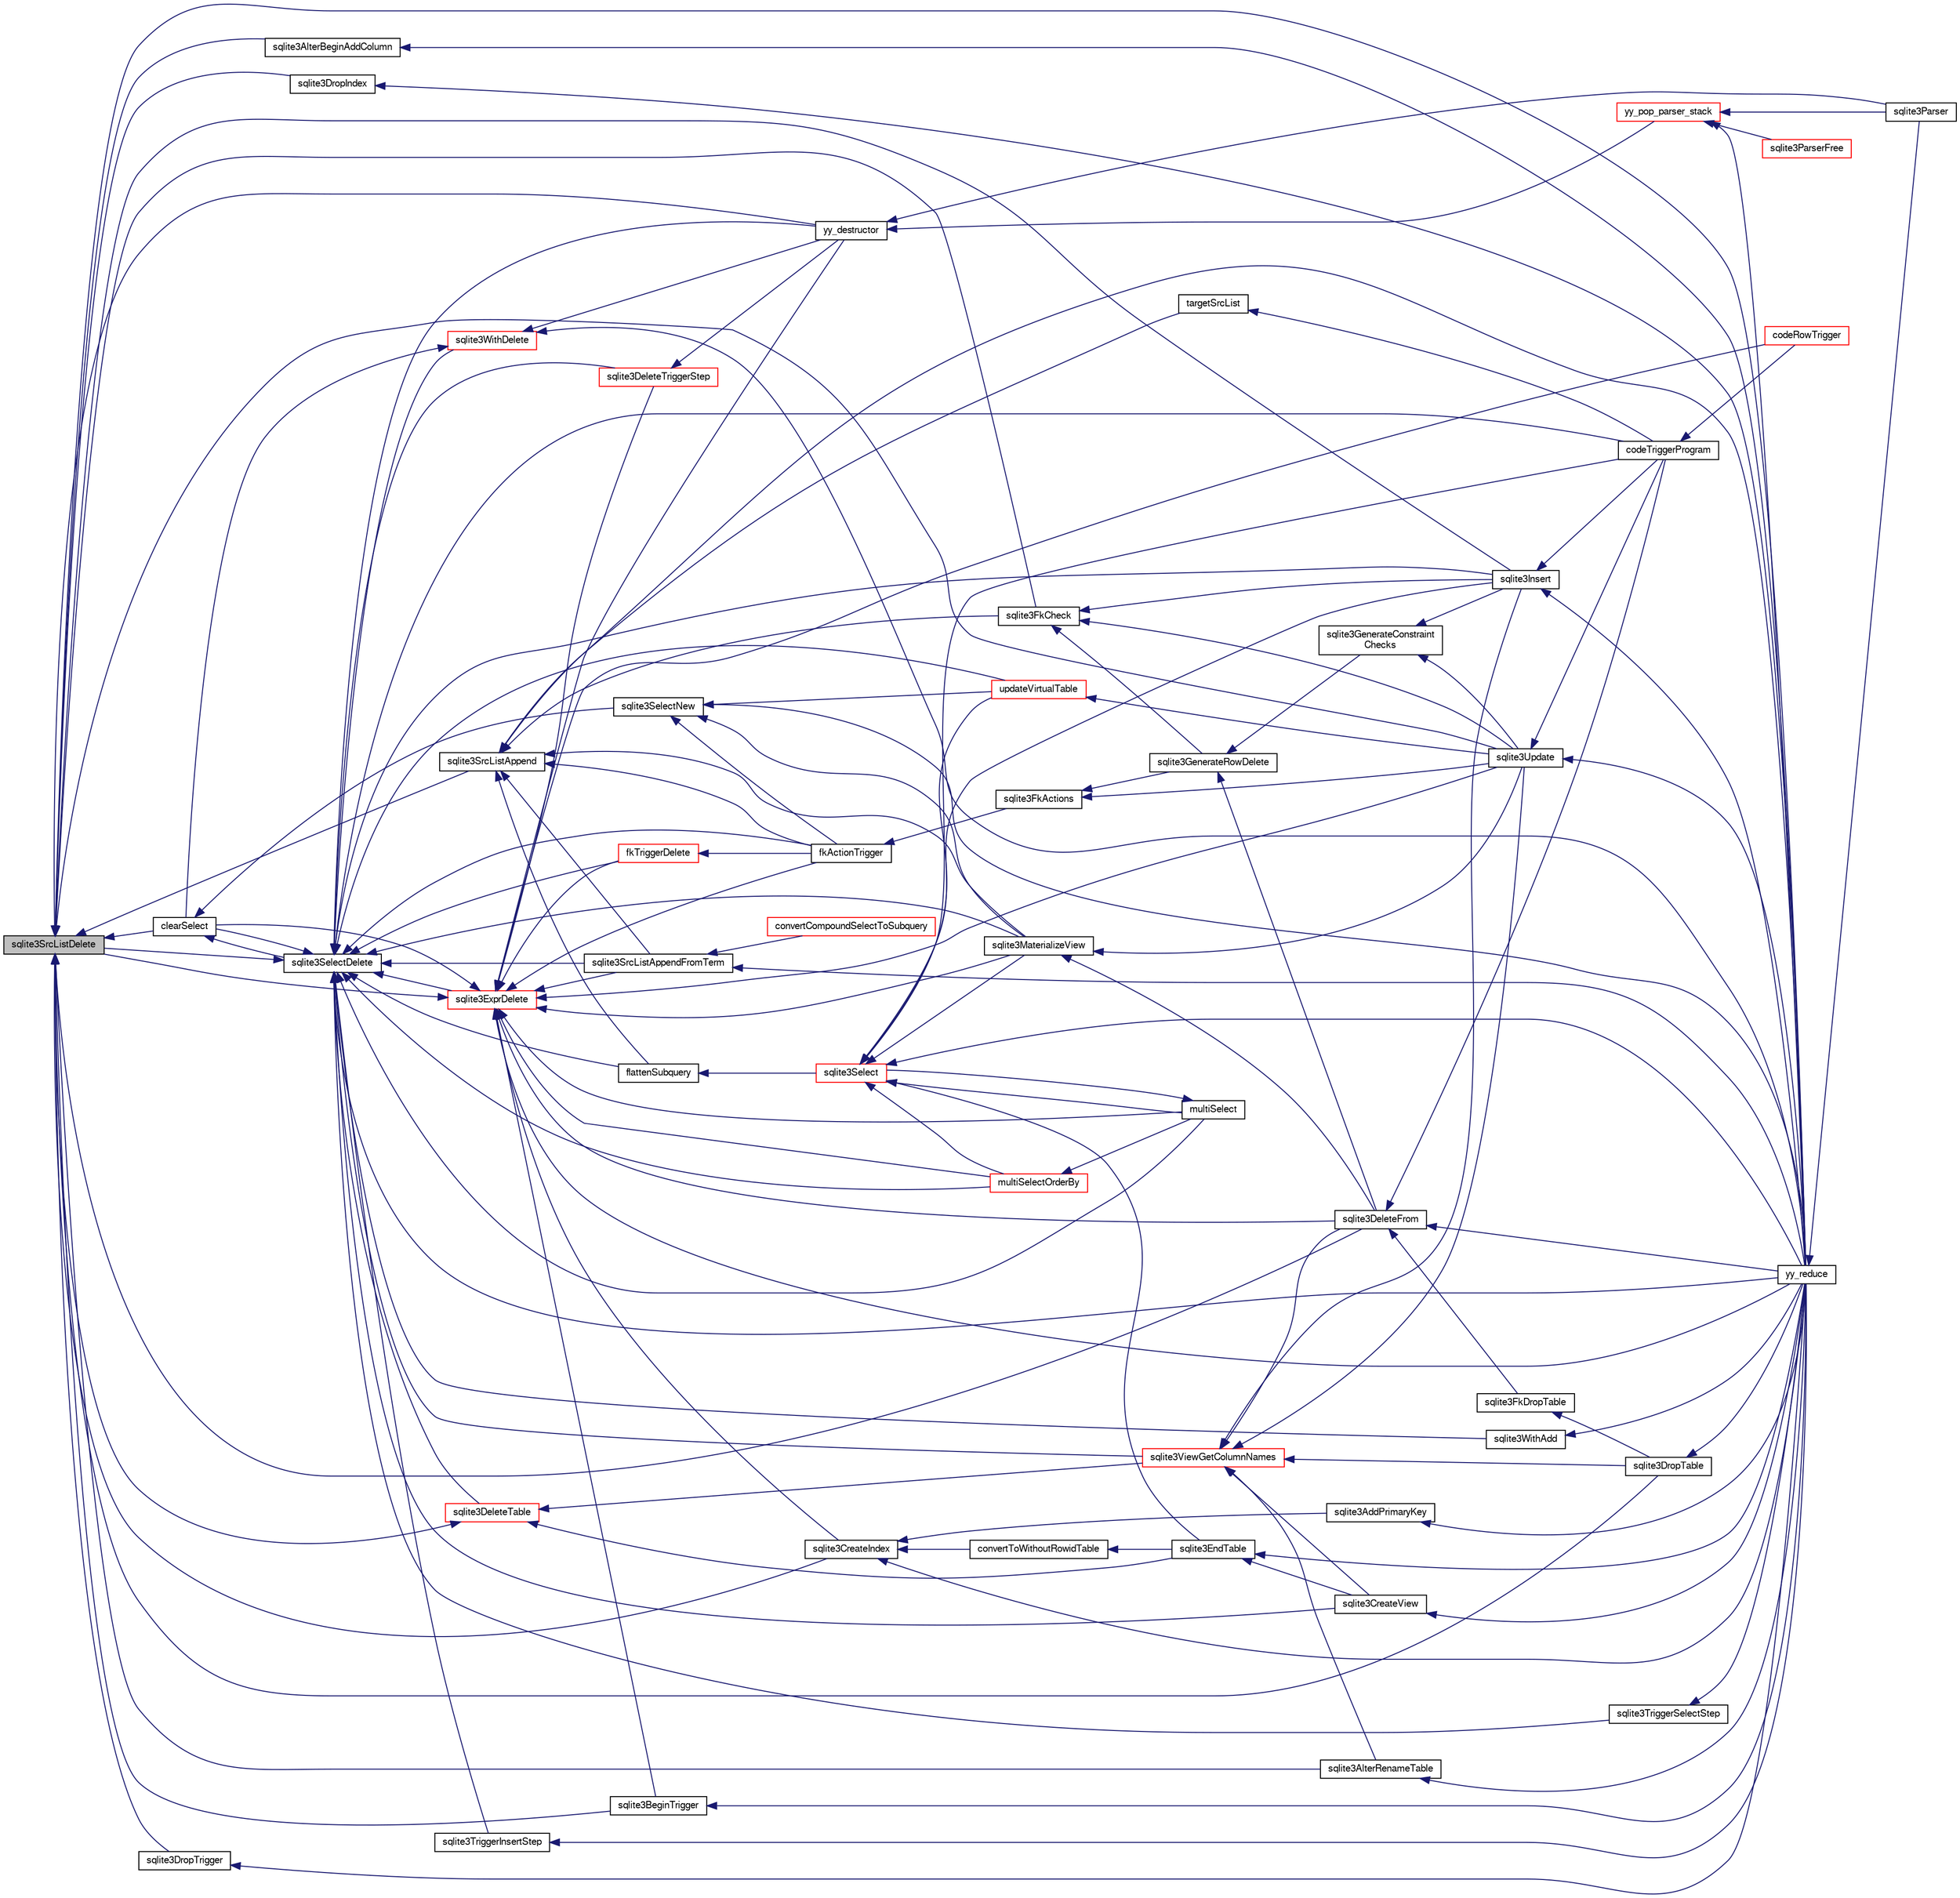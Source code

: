 digraph "sqlite3SrcListDelete"
{
  edge [fontname="FreeSans",fontsize="10",labelfontname="FreeSans",labelfontsize="10"];
  node [fontname="FreeSans",fontsize="10",shape=record];
  rankdir="LR";
  Node705761 [label="sqlite3SrcListDelete",height=0.2,width=0.4,color="black", fillcolor="grey75", style="filled", fontcolor="black"];
  Node705761 -> Node705762 [dir="back",color="midnightblue",fontsize="10",style="solid",fontname="FreeSans"];
  Node705762 [label="sqlite3AlterRenameTable",height=0.2,width=0.4,color="black", fillcolor="white", style="filled",URL="$sqlite3_8c.html#aa5cfdb507ff74e559f2efb0318c96d2c"];
  Node705762 -> Node705763 [dir="back",color="midnightblue",fontsize="10",style="solid",fontname="FreeSans"];
  Node705763 [label="yy_reduce",height=0.2,width=0.4,color="black", fillcolor="white", style="filled",URL="$sqlite3_8c.html#a7c419a9b25711c666a9a2449ef377f14"];
  Node705763 -> Node705764 [dir="back",color="midnightblue",fontsize="10",style="solid",fontname="FreeSans"];
  Node705764 [label="sqlite3Parser",height=0.2,width=0.4,color="black", fillcolor="white", style="filled",URL="$sqlite3_8c.html#a0327d71a5fabe0b6a343d78a2602e72a"];
  Node705761 -> Node705765 [dir="back",color="midnightblue",fontsize="10",style="solid",fontname="FreeSans"];
  Node705765 [label="sqlite3AlterBeginAddColumn",height=0.2,width=0.4,color="black", fillcolor="white", style="filled",URL="$sqlite3_8c.html#a884f7bc342f8753d938ae1f1b9157d2d"];
  Node705765 -> Node705763 [dir="back",color="midnightblue",fontsize="10",style="solid",fontname="FreeSans"];
  Node705761 -> Node705766 [dir="back",color="midnightblue",fontsize="10",style="solid",fontname="FreeSans"];
  Node705766 [label="sqlite3DropTable",height=0.2,width=0.4,color="black", fillcolor="white", style="filled",URL="$sqlite3_8c.html#a5534f77364b5568783c0e50db3c9defb"];
  Node705766 -> Node705763 [dir="back",color="midnightblue",fontsize="10",style="solid",fontname="FreeSans"];
  Node705761 -> Node705767 [dir="back",color="midnightblue",fontsize="10",style="solid",fontname="FreeSans"];
  Node705767 [label="sqlite3CreateIndex",height=0.2,width=0.4,color="black", fillcolor="white", style="filled",URL="$sqlite3_8c.html#a8dbe5e590ab6c58a8c45f34f7c81e825"];
  Node705767 -> Node705768 [dir="back",color="midnightblue",fontsize="10",style="solid",fontname="FreeSans"];
  Node705768 [label="sqlite3AddPrimaryKey",height=0.2,width=0.4,color="black", fillcolor="white", style="filled",URL="$sqlite3_8c.html#af2b0672c3379d2a7d927d210ae0ade62"];
  Node705768 -> Node705763 [dir="back",color="midnightblue",fontsize="10",style="solid",fontname="FreeSans"];
  Node705767 -> Node705769 [dir="back",color="midnightblue",fontsize="10",style="solid",fontname="FreeSans"];
  Node705769 [label="convertToWithoutRowidTable",height=0.2,width=0.4,color="black", fillcolor="white", style="filled",URL="$sqlite3_8c.html#a0d41effc4e4a0ba740429a08f6747313"];
  Node705769 -> Node705770 [dir="back",color="midnightblue",fontsize="10",style="solid",fontname="FreeSans"];
  Node705770 [label="sqlite3EndTable",height=0.2,width=0.4,color="black", fillcolor="white", style="filled",URL="$sqlite3_8c.html#a7b5f2c66c0f0b6f819d970ca389768b0"];
  Node705770 -> Node705771 [dir="back",color="midnightblue",fontsize="10",style="solid",fontname="FreeSans"];
  Node705771 [label="sqlite3CreateView",height=0.2,width=0.4,color="black", fillcolor="white", style="filled",URL="$sqlite3_8c.html#a9d85cb00ff71dee5cd9a019503a6982e"];
  Node705771 -> Node705763 [dir="back",color="midnightblue",fontsize="10",style="solid",fontname="FreeSans"];
  Node705770 -> Node705763 [dir="back",color="midnightblue",fontsize="10",style="solid",fontname="FreeSans"];
  Node705767 -> Node705763 [dir="back",color="midnightblue",fontsize="10",style="solid",fontname="FreeSans"];
  Node705761 -> Node705772 [dir="back",color="midnightblue",fontsize="10",style="solid",fontname="FreeSans"];
  Node705772 [label="sqlite3DropIndex",height=0.2,width=0.4,color="black", fillcolor="white", style="filled",URL="$sqlite3_8c.html#a3ffd2536f34a0cf6d427710b06b71e83"];
  Node705772 -> Node705763 [dir="back",color="midnightblue",fontsize="10",style="solid",fontname="FreeSans"];
  Node705761 -> Node705773 [dir="back",color="midnightblue",fontsize="10",style="solid",fontname="FreeSans"];
  Node705773 [label="sqlite3SrcListAppend",height=0.2,width=0.4,color="black", fillcolor="white", style="filled",URL="$sqlite3_8c.html#a2d72a77bc508ef9a3e4a7f9af34d4fce"];
  Node705773 -> Node705774 [dir="back",color="midnightblue",fontsize="10",style="solid",fontname="FreeSans"];
  Node705774 [label="sqlite3SrcListAppendFromTerm",height=0.2,width=0.4,color="black", fillcolor="white", style="filled",URL="$sqlite3_8c.html#ac5a48dfc8b87c7d09fa9928e1cbda9bf"];
  Node705774 -> Node705775 [dir="back",color="midnightblue",fontsize="10",style="solid",fontname="FreeSans"];
  Node705775 [label="convertCompoundSelectToSubquery",height=0.2,width=0.4,color="red", fillcolor="white", style="filled",URL="$sqlite3_8c.html#a81a588e62b98e8445d4540bbbc30e10a"];
  Node705774 -> Node705763 [dir="back",color="midnightblue",fontsize="10",style="solid",fontname="FreeSans"];
  Node705773 -> Node705849 [dir="back",color="midnightblue",fontsize="10",style="solid",fontname="FreeSans"];
  Node705849 [label="sqlite3MaterializeView",height=0.2,width=0.4,color="black", fillcolor="white", style="filled",URL="$sqlite3_8c.html#a4557984b0b75f998fb0c3f231c9b1def"];
  Node705849 -> Node705788 [dir="back",color="midnightblue",fontsize="10",style="solid",fontname="FreeSans"];
  Node705788 [label="sqlite3DeleteFrom",height=0.2,width=0.4,color="black", fillcolor="white", style="filled",URL="$sqlite3_8c.html#ab9b4b45349188b49eabb23f94608a091"];
  Node705788 -> Node705789 [dir="back",color="midnightblue",fontsize="10",style="solid",fontname="FreeSans"];
  Node705789 [label="sqlite3FkDropTable",height=0.2,width=0.4,color="black", fillcolor="white", style="filled",URL="$sqlite3_8c.html#a1218c6fc74e89152ceaa4760e82f5ef9"];
  Node705789 -> Node705766 [dir="back",color="midnightblue",fontsize="10",style="solid",fontname="FreeSans"];
  Node705788 -> Node705790 [dir="back",color="midnightblue",fontsize="10",style="solid",fontname="FreeSans"];
  Node705790 [label="codeTriggerProgram",height=0.2,width=0.4,color="black", fillcolor="white", style="filled",URL="$sqlite3_8c.html#a120801f59d9281d201d2ff4b2606836e"];
  Node705790 -> Node705791 [dir="back",color="midnightblue",fontsize="10",style="solid",fontname="FreeSans"];
  Node705791 [label="codeRowTrigger",height=0.2,width=0.4,color="red", fillcolor="white", style="filled",URL="$sqlite3_8c.html#a463cea5aaaf388b560b206570a0022fc"];
  Node705788 -> Node705763 [dir="back",color="midnightblue",fontsize="10",style="solid",fontname="FreeSans"];
  Node705849 -> Node705798 [dir="back",color="midnightblue",fontsize="10",style="solid",fontname="FreeSans"];
  Node705798 [label="sqlite3Update",height=0.2,width=0.4,color="black", fillcolor="white", style="filled",URL="$sqlite3_8c.html#ac5aa67c46e8cc8174566fabe6809fafa"];
  Node705798 -> Node705790 [dir="back",color="midnightblue",fontsize="10",style="solid",fontname="FreeSans"];
  Node705798 -> Node705763 [dir="back",color="midnightblue",fontsize="10",style="solid",fontname="FreeSans"];
  Node705773 -> Node705802 [dir="back",color="midnightblue",fontsize="10",style="solid",fontname="FreeSans"];
  Node705802 [label="sqlite3FkCheck",height=0.2,width=0.4,color="black", fillcolor="white", style="filled",URL="$sqlite3_8c.html#aa38fb76c7d6f48f19772877a41703b92"];
  Node705802 -> Node705795 [dir="back",color="midnightblue",fontsize="10",style="solid",fontname="FreeSans"];
  Node705795 [label="sqlite3GenerateRowDelete",height=0.2,width=0.4,color="black", fillcolor="white", style="filled",URL="$sqlite3_8c.html#a2c76cbf3027fc18fdbb8cb4cd96b77d9"];
  Node705795 -> Node705788 [dir="back",color="midnightblue",fontsize="10",style="solid",fontname="FreeSans"];
  Node705795 -> Node705796 [dir="back",color="midnightblue",fontsize="10",style="solid",fontname="FreeSans"];
  Node705796 [label="sqlite3GenerateConstraint\lChecks",height=0.2,width=0.4,color="black", fillcolor="white", style="filled",URL="$sqlite3_8c.html#aef639c1e6a0c0a67ca6e7690ad931bd2"];
  Node705796 -> Node705797 [dir="back",color="midnightblue",fontsize="10",style="solid",fontname="FreeSans"];
  Node705797 [label="sqlite3Insert",height=0.2,width=0.4,color="black", fillcolor="white", style="filled",URL="$sqlite3_8c.html#a5b17c9c2000bae6bdff8e6be48d7dc2b"];
  Node705797 -> Node705790 [dir="back",color="midnightblue",fontsize="10",style="solid",fontname="FreeSans"];
  Node705797 -> Node705763 [dir="back",color="midnightblue",fontsize="10",style="solid",fontname="FreeSans"];
  Node705796 -> Node705798 [dir="back",color="midnightblue",fontsize="10",style="solid",fontname="FreeSans"];
  Node705802 -> Node705797 [dir="back",color="midnightblue",fontsize="10",style="solid",fontname="FreeSans"];
  Node705802 -> Node705798 [dir="back",color="midnightblue",fontsize="10",style="solid",fontname="FreeSans"];
  Node705773 -> Node705851 [dir="back",color="midnightblue",fontsize="10",style="solid",fontname="FreeSans"];
  Node705851 [label="fkActionTrigger",height=0.2,width=0.4,color="black", fillcolor="white", style="filled",URL="$sqlite3_8c.html#a45d66e3277860bacad58eb6296680c8e"];
  Node705851 -> Node705794 [dir="back",color="midnightblue",fontsize="10",style="solid",fontname="FreeSans"];
  Node705794 [label="sqlite3FkActions",height=0.2,width=0.4,color="black", fillcolor="white", style="filled",URL="$sqlite3_8c.html#a39159bd1623724946c22355ba7f3ef90"];
  Node705794 -> Node705795 [dir="back",color="midnightblue",fontsize="10",style="solid",fontname="FreeSans"];
  Node705794 -> Node705798 [dir="back",color="midnightblue",fontsize="10",style="solid",fontname="FreeSans"];
  Node705773 -> Node705852 [dir="back",color="midnightblue",fontsize="10",style="solid",fontname="FreeSans"];
  Node705852 [label="flattenSubquery",height=0.2,width=0.4,color="black", fillcolor="white", style="filled",URL="$sqlite3_8c.html#aa7dcde293e634ad09c4d76c16a640491"];
  Node705852 -> Node705808 [dir="back",color="midnightblue",fontsize="10",style="solid",fontname="FreeSans"];
  Node705808 [label="sqlite3Select",height=0.2,width=0.4,color="red", fillcolor="white", style="filled",URL="$sqlite3_8c.html#a2465ee8c956209ba4b272477b7c21a45"];
  Node705808 -> Node705770 [dir="back",color="midnightblue",fontsize="10",style="solid",fontname="FreeSans"];
  Node705808 -> Node705849 [dir="back",color="midnightblue",fontsize="10",style="solid",fontname="FreeSans"];
  Node705808 -> Node705797 [dir="back",color="midnightblue",fontsize="10",style="solid",fontname="FreeSans"];
  Node705808 -> Node705832 [dir="back",color="midnightblue",fontsize="10",style="solid",fontname="FreeSans"];
  Node705832 [label="multiSelect",height=0.2,width=0.4,color="black", fillcolor="white", style="filled",URL="$sqlite3_8c.html#a6456c61f3d9b2389738753cedfa24fa7"];
  Node705832 -> Node705808 [dir="back",color="midnightblue",fontsize="10",style="solid",fontname="FreeSans"];
  Node705808 -> Node705833 [dir="back",color="midnightblue",fontsize="10",style="solid",fontname="FreeSans"];
  Node705833 [label="multiSelectOrderBy",height=0.2,width=0.4,color="red", fillcolor="white", style="filled",URL="$sqlite3_8c.html#afcdb8488c6f4dfdadaf9f04bca35b808"];
  Node705833 -> Node705832 [dir="back",color="midnightblue",fontsize="10",style="solid",fontname="FreeSans"];
  Node705808 -> Node705790 [dir="back",color="midnightblue",fontsize="10",style="solid",fontname="FreeSans"];
  Node705808 -> Node705850 [dir="back",color="midnightblue",fontsize="10",style="solid",fontname="FreeSans"];
  Node705850 [label="updateVirtualTable",height=0.2,width=0.4,color="red", fillcolor="white", style="filled",URL="$sqlite3_8c.html#a740220531db9293c39a2cdd7da3f74e1"];
  Node705850 -> Node705798 [dir="back",color="midnightblue",fontsize="10",style="solid",fontname="FreeSans"];
  Node705808 -> Node705763 [dir="back",color="midnightblue",fontsize="10",style="solid",fontname="FreeSans"];
  Node705773 -> Node705853 [dir="back",color="midnightblue",fontsize="10",style="solid",fontname="FreeSans"];
  Node705853 [label="targetSrcList",height=0.2,width=0.4,color="black", fillcolor="white", style="filled",URL="$sqlite3_8c.html#ac6d5dbd67ce267b4bbee4c03f050ef69"];
  Node705853 -> Node705790 [dir="back",color="midnightblue",fontsize="10",style="solid",fontname="FreeSans"];
  Node705773 -> Node705763 [dir="back",color="midnightblue",fontsize="10",style="solid",fontname="FreeSans"];
  Node705761 -> Node705788 [dir="back",color="midnightblue",fontsize="10",style="solid",fontname="FreeSans"];
  Node705761 -> Node705802 [dir="back",color="midnightblue",fontsize="10",style="solid",fontname="FreeSans"];
  Node705761 -> Node705797 [dir="back",color="midnightblue",fontsize="10",style="solid",fontname="FreeSans"];
  Node705761 -> Node705854 [dir="back",color="midnightblue",fontsize="10",style="solid",fontname="FreeSans"];
  Node705854 [label="clearSelect",height=0.2,width=0.4,color="black", fillcolor="white", style="filled",URL="$sqlite3_8c.html#ac083bac4f2f02c26aa02fc24ca8c2dd9"];
  Node705854 -> Node705855 [dir="back",color="midnightblue",fontsize="10",style="solid",fontname="FreeSans"];
  Node705855 [label="sqlite3SelectNew",height=0.2,width=0.4,color="black", fillcolor="white", style="filled",URL="$sqlite3_8c.html#af637faf2f42e6ac5b93c317ed350252c"];
  Node705855 -> Node705849 [dir="back",color="midnightblue",fontsize="10",style="solid",fontname="FreeSans"];
  Node705855 -> Node705851 [dir="back",color="midnightblue",fontsize="10",style="solid",fontname="FreeSans"];
  Node705855 -> Node705850 [dir="back",color="midnightblue",fontsize="10",style="solid",fontname="FreeSans"];
  Node705855 -> Node705763 [dir="back",color="midnightblue",fontsize="10",style="solid",fontname="FreeSans"];
  Node705854 -> Node705856 [dir="back",color="midnightblue",fontsize="10",style="solid",fontname="FreeSans"];
  Node705856 [label="sqlite3SelectDelete",height=0.2,width=0.4,color="black", fillcolor="white", style="filled",URL="$sqlite3_8c.html#a0f56959f0acac85496744f0d068854a0"];
  Node705856 -> Node705857 [dir="back",color="midnightblue",fontsize="10",style="solid",fontname="FreeSans"];
  Node705857 [label="sqlite3ExprDelete",height=0.2,width=0.4,color="red", fillcolor="white", style="filled",URL="$sqlite3_8c.html#ae4e21ab5918e0428fbaa9e615dceb309"];
  Node705857 -> Node705767 [dir="back",color="midnightblue",fontsize="10",style="solid",fontname="FreeSans"];
  Node705857 -> Node705761 [dir="back",color="midnightblue",fontsize="10",style="solid",fontname="FreeSans"];
  Node705857 -> Node705774 [dir="back",color="midnightblue",fontsize="10",style="solid",fontname="FreeSans"];
  Node705857 -> Node705849 [dir="back",color="midnightblue",fontsize="10",style="solid",fontname="FreeSans"];
  Node705857 -> Node705788 [dir="back",color="midnightblue",fontsize="10",style="solid",fontname="FreeSans"];
  Node705857 -> Node705995 [dir="back",color="midnightblue",fontsize="10",style="solid",fontname="FreeSans"];
  Node705995 [label="fkTriggerDelete",height=0.2,width=0.4,color="red", fillcolor="white", style="filled",URL="$sqlite3_8c.html#a45e39c07b1ac453fc3ee0d8779da2cc1"];
  Node705995 -> Node705851 [dir="back",color="midnightblue",fontsize="10",style="solid",fontname="FreeSans"];
  Node705857 -> Node705851 [dir="back",color="midnightblue",fontsize="10",style="solid",fontname="FreeSans"];
  Node705857 -> Node705854 [dir="back",color="midnightblue",fontsize="10",style="solid",fontname="FreeSans"];
  Node705857 -> Node705832 [dir="back",color="midnightblue",fontsize="10",style="solid",fontname="FreeSans"];
  Node705857 -> Node705833 [dir="back",color="midnightblue",fontsize="10",style="solid",fontname="FreeSans"];
  Node705857 -> Node706000 [dir="back",color="midnightblue",fontsize="10",style="solid",fontname="FreeSans"];
  Node706000 [label="sqlite3DeleteTriggerStep",height=0.2,width=0.4,color="red", fillcolor="white", style="filled",URL="$sqlite3_8c.html#a53f07c621cb9933a2287e26026abce8a"];
  Node706000 -> Node705989 [dir="back",color="midnightblue",fontsize="10",style="solid",fontname="FreeSans"];
  Node705989 [label="yy_destructor",height=0.2,width=0.4,color="black", fillcolor="white", style="filled",URL="$sqlite3_8c.html#afca0f0d2a9c0e0ca0625382394fa060e"];
  Node705989 -> Node705990 [dir="back",color="midnightblue",fontsize="10",style="solid",fontname="FreeSans"];
  Node705990 [label="yy_pop_parser_stack",height=0.2,width=0.4,color="red", fillcolor="white", style="filled",URL="$sqlite3_8c.html#aa142fdd91628fd550751c6ef4e29b603"];
  Node705990 -> Node705991 [dir="back",color="midnightblue",fontsize="10",style="solid",fontname="FreeSans"];
  Node705991 [label="sqlite3ParserFree",height=0.2,width=0.4,color="red", fillcolor="white", style="filled",URL="$sqlite3_8c.html#a75d41a16c8dff0547dcca208ff4d5d7d"];
  Node705990 -> Node705763 [dir="back",color="midnightblue",fontsize="10",style="solid",fontname="FreeSans"];
  Node705990 -> Node705764 [dir="back",color="midnightblue",fontsize="10",style="solid",fontname="FreeSans"];
  Node705989 -> Node705764 [dir="back",color="midnightblue",fontsize="10",style="solid",fontname="FreeSans"];
  Node705857 -> Node705913 [dir="back",color="midnightblue",fontsize="10",style="solid",fontname="FreeSans"];
  Node705913 [label="sqlite3BeginTrigger",height=0.2,width=0.4,color="black", fillcolor="white", style="filled",URL="$sqlite3_8c.html#ac20a731dbd52edec68a09962c7f39a4c"];
  Node705913 -> Node705763 [dir="back",color="midnightblue",fontsize="10",style="solid",fontname="FreeSans"];
  Node705857 -> Node705791 [dir="back",color="midnightblue",fontsize="10",style="solid",fontname="FreeSans"];
  Node705857 -> Node705798 [dir="back",color="midnightblue",fontsize="10",style="solid",fontname="FreeSans"];
  Node705857 -> Node705989 [dir="back",color="midnightblue",fontsize="10",style="solid",fontname="FreeSans"];
  Node705857 -> Node705763 [dir="back",color="midnightblue",fontsize="10",style="solid",fontname="FreeSans"];
  Node705856 -> Node705876 [dir="back",color="midnightblue",fontsize="10",style="solid",fontname="FreeSans"];
  Node705876 [label="sqlite3DeleteTable",height=0.2,width=0.4,color="red", fillcolor="white", style="filled",URL="$sqlite3_8c.html#a7fd3d507375a381a3807f92735318973"];
  Node705876 -> Node705770 [dir="back",color="midnightblue",fontsize="10",style="solid",fontname="FreeSans"];
  Node705876 -> Node705805 [dir="back",color="midnightblue",fontsize="10",style="solid",fontname="FreeSans"];
  Node705805 [label="sqlite3ViewGetColumnNames",height=0.2,width=0.4,color="red", fillcolor="white", style="filled",URL="$sqlite3_8c.html#aebc7cd8d9e2bd174ae0a60363d3f6ce8"];
  Node705805 -> Node705762 [dir="back",color="midnightblue",fontsize="10",style="solid",fontname="FreeSans"];
  Node705805 -> Node705771 [dir="back",color="midnightblue",fontsize="10",style="solid",fontname="FreeSans"];
  Node705805 -> Node705766 [dir="back",color="midnightblue",fontsize="10",style="solid",fontname="FreeSans"];
  Node705805 -> Node705788 [dir="back",color="midnightblue",fontsize="10",style="solid",fontname="FreeSans"];
  Node705805 -> Node705797 [dir="back",color="midnightblue",fontsize="10",style="solid",fontname="FreeSans"];
  Node705805 -> Node705798 [dir="back",color="midnightblue",fontsize="10",style="solid",fontname="FreeSans"];
  Node705876 -> Node705761 [dir="back",color="midnightblue",fontsize="10",style="solid",fontname="FreeSans"];
  Node705856 -> Node705771 [dir="back",color="midnightblue",fontsize="10",style="solid",fontname="FreeSans"];
  Node705856 -> Node705805 [dir="back",color="midnightblue",fontsize="10",style="solid",fontname="FreeSans"];
  Node705856 -> Node705761 [dir="back",color="midnightblue",fontsize="10",style="solid",fontname="FreeSans"];
  Node705856 -> Node705774 [dir="back",color="midnightblue",fontsize="10",style="solid",fontname="FreeSans"];
  Node705856 -> Node705987 [dir="back",color="midnightblue",fontsize="10",style="solid",fontname="FreeSans"];
  Node705987 [label="sqlite3WithAdd",height=0.2,width=0.4,color="black", fillcolor="white", style="filled",URL="$sqlite3_8c.html#ac0c00d03610249b6b093e9c595cf1d5f"];
  Node705987 -> Node705763 [dir="back",color="midnightblue",fontsize="10",style="solid",fontname="FreeSans"];
  Node705856 -> Node705988 [dir="back",color="midnightblue",fontsize="10",style="solid",fontname="FreeSans"];
  Node705988 [label="sqlite3WithDelete",height=0.2,width=0.4,color="red", fillcolor="white", style="filled",URL="$sqlite3_8c.html#a17d9ea3de76b5d740b422ea9b4fe3abb"];
  Node705988 -> Node705854 [dir="back",color="midnightblue",fontsize="10",style="solid",fontname="FreeSans"];
  Node705988 -> Node705989 [dir="back",color="midnightblue",fontsize="10",style="solid",fontname="FreeSans"];
  Node705988 -> Node705763 [dir="back",color="midnightblue",fontsize="10",style="solid",fontname="FreeSans"];
  Node705856 -> Node705849 [dir="back",color="midnightblue",fontsize="10",style="solid",fontname="FreeSans"];
  Node705856 -> Node705995 [dir="back",color="midnightblue",fontsize="10",style="solid",fontname="FreeSans"];
  Node705856 -> Node705851 [dir="back",color="midnightblue",fontsize="10",style="solid",fontname="FreeSans"];
  Node705856 -> Node705797 [dir="back",color="midnightblue",fontsize="10",style="solid",fontname="FreeSans"];
  Node705856 -> Node705854 [dir="back",color="midnightblue",fontsize="10",style="solid",fontname="FreeSans"];
  Node705856 -> Node705832 [dir="back",color="midnightblue",fontsize="10",style="solid",fontname="FreeSans"];
  Node705856 -> Node705833 [dir="back",color="midnightblue",fontsize="10",style="solid",fontname="FreeSans"];
  Node705856 -> Node705852 [dir="back",color="midnightblue",fontsize="10",style="solid",fontname="FreeSans"];
  Node705856 -> Node706000 [dir="back",color="midnightblue",fontsize="10",style="solid",fontname="FreeSans"];
  Node705856 -> Node706020 [dir="back",color="midnightblue",fontsize="10",style="solid",fontname="FreeSans"];
  Node706020 [label="sqlite3TriggerSelectStep",height=0.2,width=0.4,color="black", fillcolor="white", style="filled",URL="$sqlite3_8c.html#a3ce36324b25566a88b296b31a106a075"];
  Node706020 -> Node705763 [dir="back",color="midnightblue",fontsize="10",style="solid",fontname="FreeSans"];
  Node705856 -> Node706021 [dir="back",color="midnightblue",fontsize="10",style="solid",fontname="FreeSans"];
  Node706021 [label="sqlite3TriggerInsertStep",height=0.2,width=0.4,color="black", fillcolor="white", style="filled",URL="$sqlite3_8c.html#a7204c378dad0dfefd6ab40c3d9508c64"];
  Node706021 -> Node705763 [dir="back",color="midnightblue",fontsize="10",style="solid",fontname="FreeSans"];
  Node705856 -> Node705790 [dir="back",color="midnightblue",fontsize="10",style="solid",fontname="FreeSans"];
  Node705856 -> Node705850 [dir="back",color="midnightblue",fontsize="10",style="solid",fontname="FreeSans"];
  Node705856 -> Node705989 [dir="back",color="midnightblue",fontsize="10",style="solid",fontname="FreeSans"];
  Node705856 -> Node705763 [dir="back",color="midnightblue",fontsize="10",style="solid",fontname="FreeSans"];
  Node705761 -> Node705913 [dir="back",color="midnightblue",fontsize="10",style="solid",fontname="FreeSans"];
  Node705761 -> Node705918 [dir="back",color="midnightblue",fontsize="10",style="solid",fontname="FreeSans"];
  Node705918 [label="sqlite3DropTrigger",height=0.2,width=0.4,color="black", fillcolor="white", style="filled",URL="$sqlite3_8c.html#affdf1dd65e331b06feaef6ff8636305f"];
  Node705918 -> Node705763 [dir="back",color="midnightblue",fontsize="10",style="solid",fontname="FreeSans"];
  Node705761 -> Node705798 [dir="back",color="midnightblue",fontsize="10",style="solid",fontname="FreeSans"];
  Node705761 -> Node705989 [dir="back",color="midnightblue",fontsize="10",style="solid",fontname="FreeSans"];
  Node705761 -> Node705763 [dir="back",color="midnightblue",fontsize="10",style="solid",fontname="FreeSans"];
}
